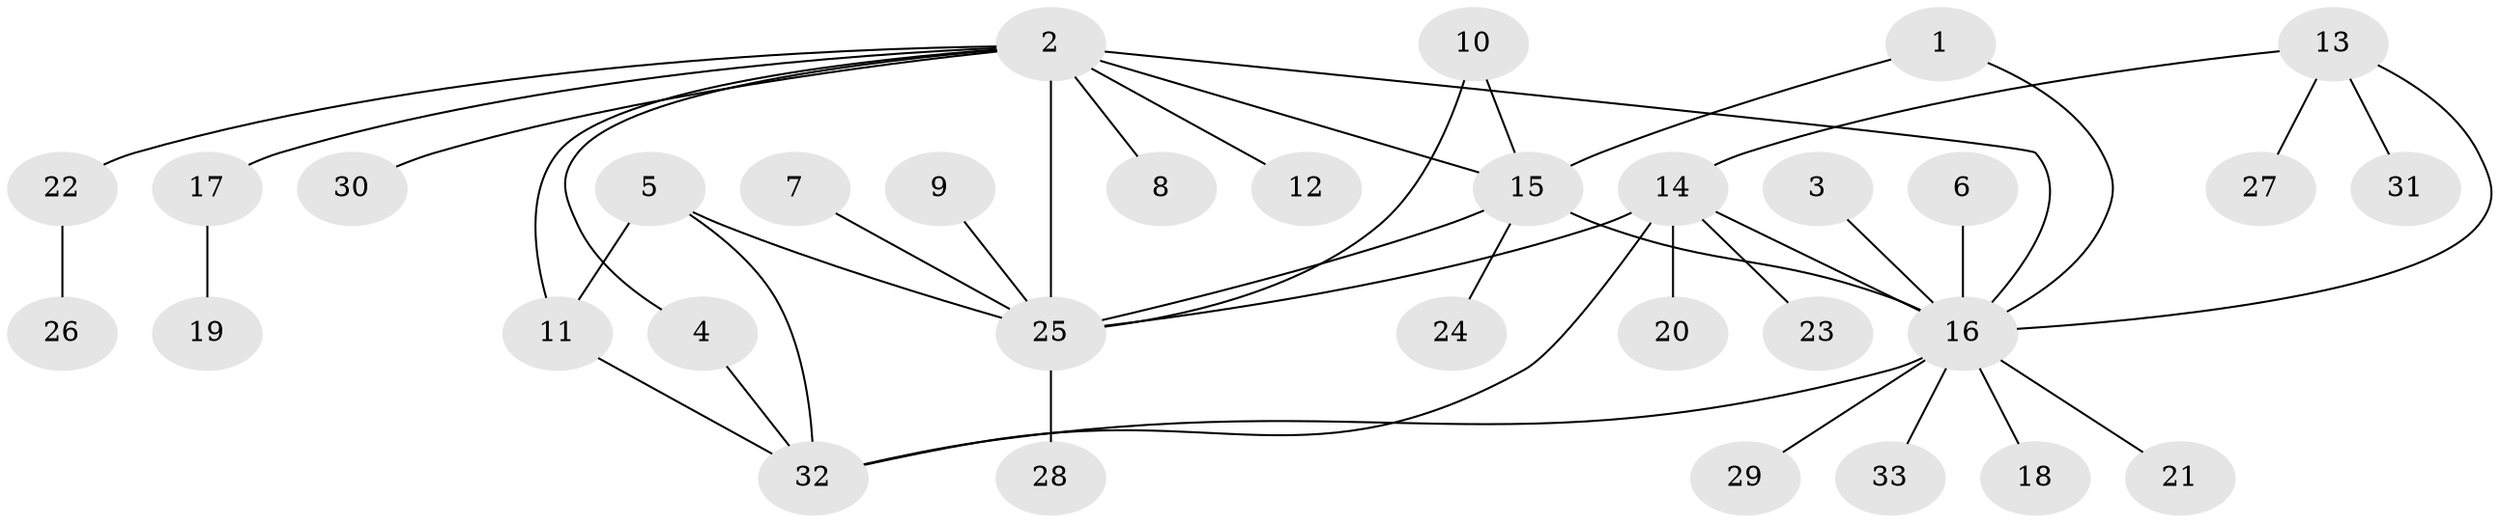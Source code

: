 // original degree distribution, {6: 0.047619047619047616, 8: 0.015873015873015872, 3: 0.14285714285714285, 7: 0.031746031746031744, 2: 0.1111111111111111, 10: 0.031746031746031744, 5: 0.047619047619047616, 1: 0.5714285714285714}
// Generated by graph-tools (version 1.1) at 2025/26/03/09/25 03:26:38]
// undirected, 33 vertices, 43 edges
graph export_dot {
graph [start="1"]
  node [color=gray90,style=filled];
  1;
  2;
  3;
  4;
  5;
  6;
  7;
  8;
  9;
  10;
  11;
  12;
  13;
  14;
  15;
  16;
  17;
  18;
  19;
  20;
  21;
  22;
  23;
  24;
  25;
  26;
  27;
  28;
  29;
  30;
  31;
  32;
  33;
  1 -- 15 [weight=1.0];
  1 -- 16 [weight=1.0];
  2 -- 4 [weight=1.0];
  2 -- 8 [weight=1.0];
  2 -- 11 [weight=1.0];
  2 -- 12 [weight=1.0];
  2 -- 15 [weight=2.0];
  2 -- 16 [weight=1.0];
  2 -- 17 [weight=2.0];
  2 -- 22 [weight=1.0];
  2 -- 25 [weight=2.0];
  2 -- 30 [weight=1.0];
  3 -- 16 [weight=1.0];
  4 -- 32 [weight=1.0];
  5 -- 11 [weight=1.0];
  5 -- 25 [weight=1.0];
  5 -- 32 [weight=1.0];
  6 -- 16 [weight=1.0];
  7 -- 25 [weight=1.0];
  9 -- 25 [weight=1.0];
  10 -- 15 [weight=1.0];
  10 -- 25 [weight=1.0];
  11 -- 32 [weight=1.0];
  13 -- 14 [weight=1.0];
  13 -- 16 [weight=1.0];
  13 -- 27 [weight=1.0];
  13 -- 31 [weight=1.0];
  14 -- 16 [weight=1.0];
  14 -- 20 [weight=1.0];
  14 -- 23 [weight=1.0];
  14 -- 25 [weight=1.0];
  14 -- 32 [weight=1.0];
  15 -- 16 [weight=1.0];
  15 -- 24 [weight=1.0];
  15 -- 25 [weight=1.0];
  16 -- 18 [weight=1.0];
  16 -- 21 [weight=1.0];
  16 -- 29 [weight=1.0];
  16 -- 32 [weight=1.0];
  16 -- 33 [weight=1.0];
  17 -- 19 [weight=1.0];
  22 -- 26 [weight=1.0];
  25 -- 28 [weight=1.0];
}
